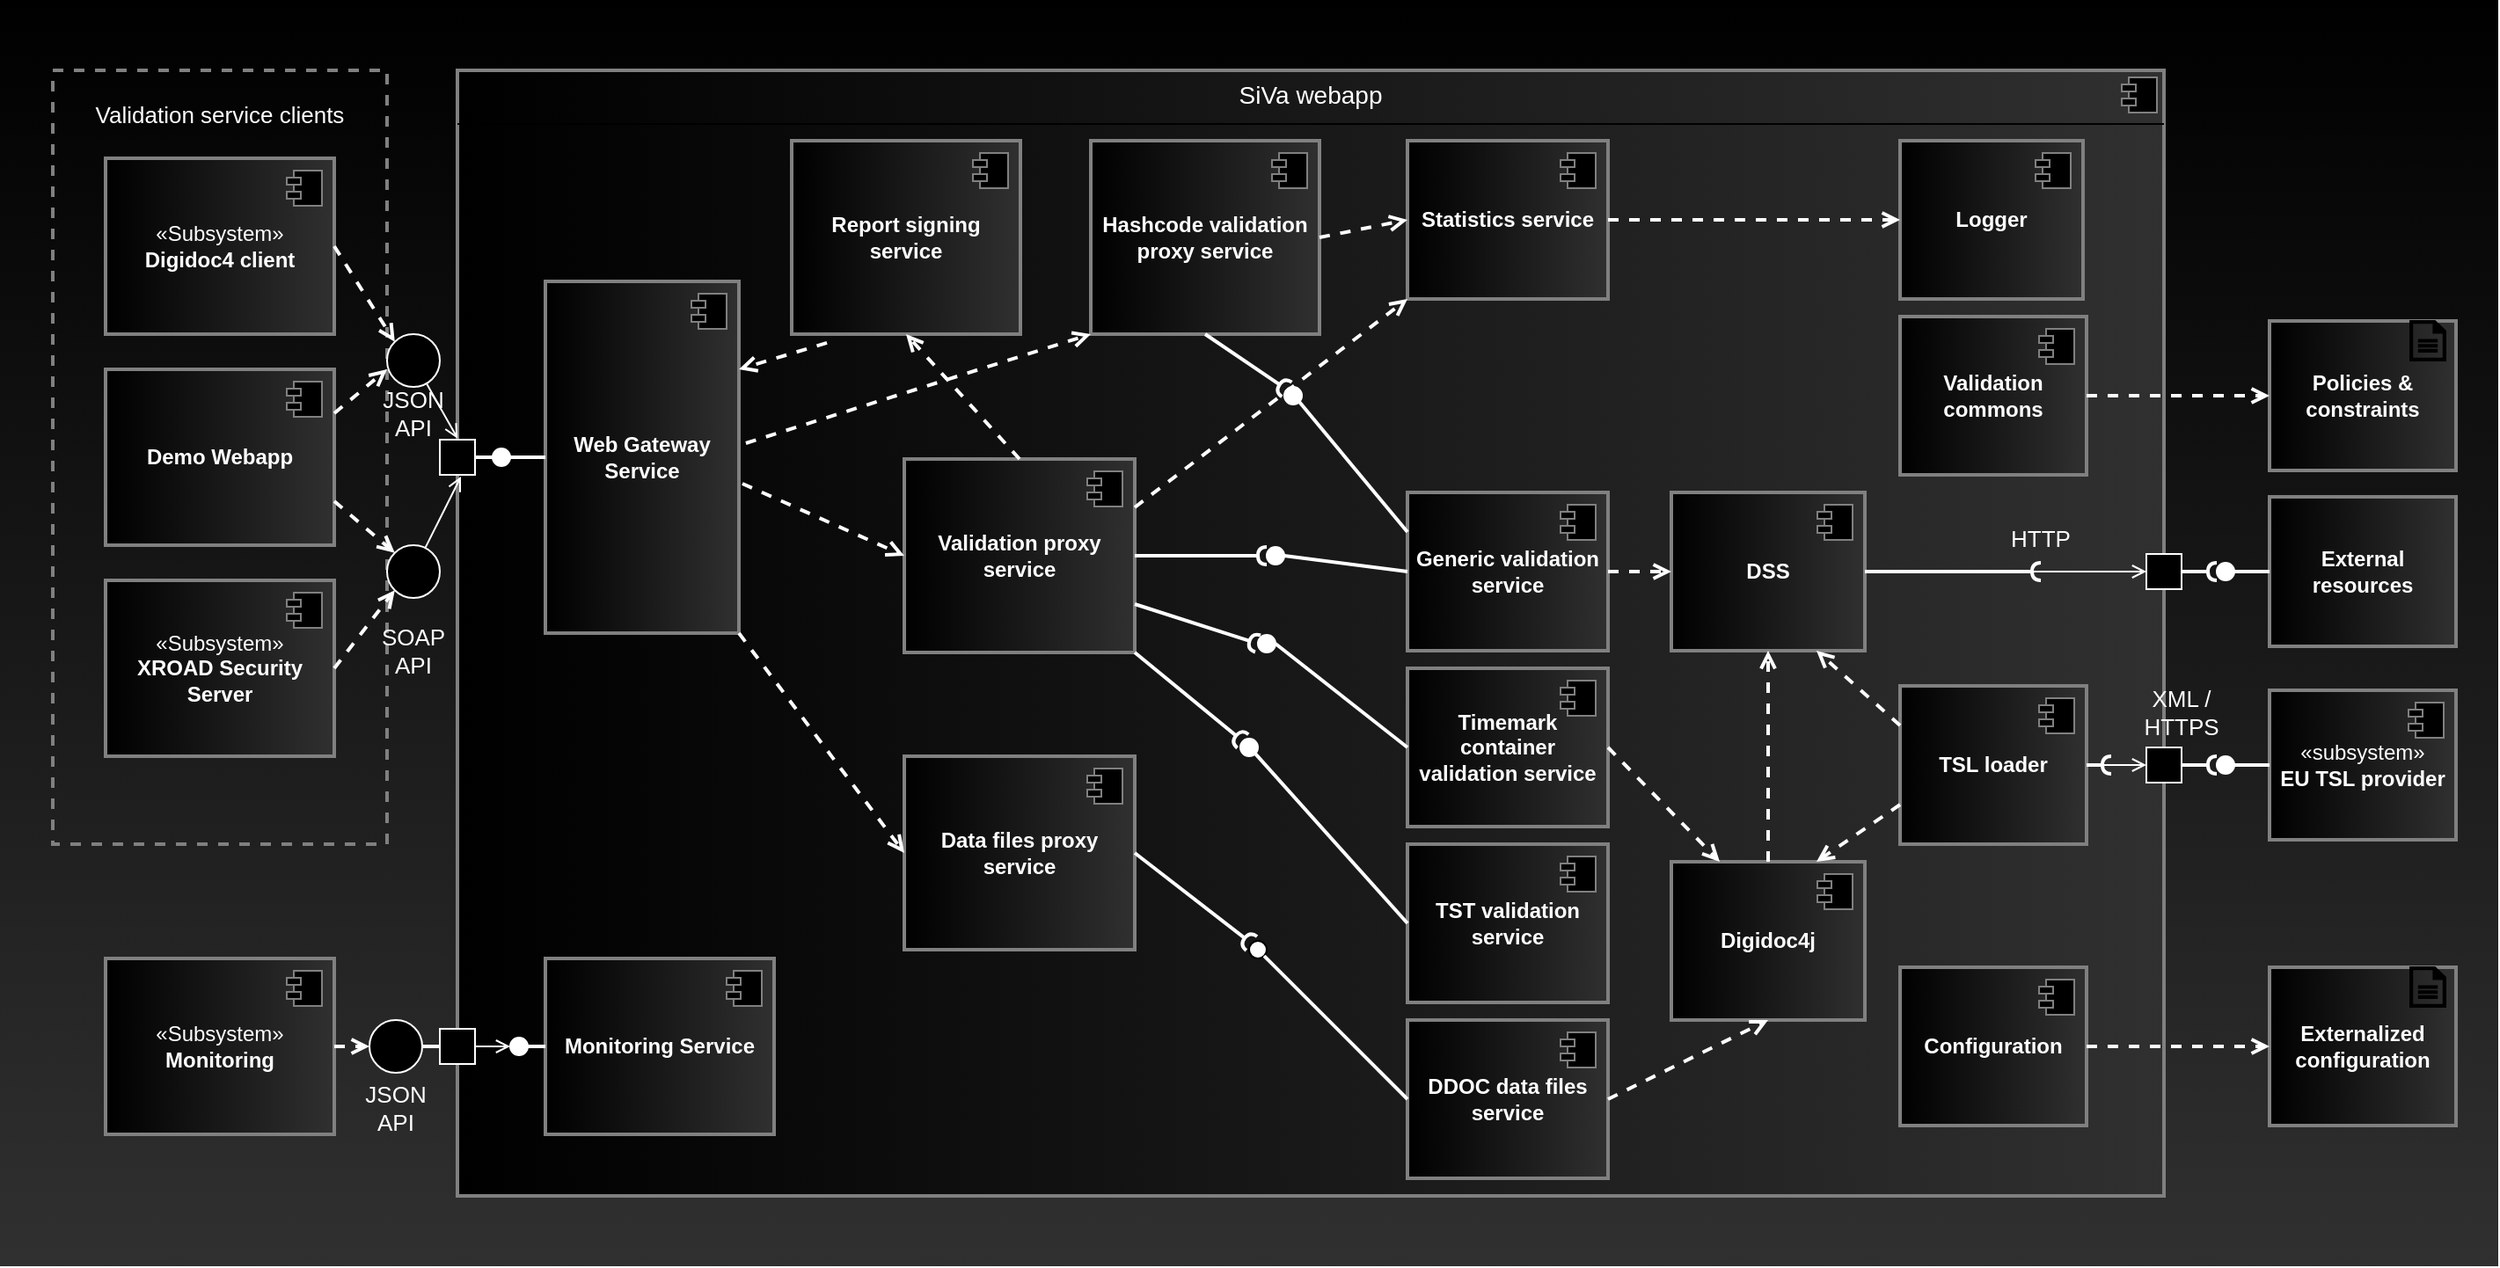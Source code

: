 <mxfile version="24.4.0" type="device">
  <diagram name="Page-0" id="Page-0">
    <mxGraphModel dx="1434" dy="738" grid="1" gridSize="10" guides="1" tooltips="1" connect="1" arrows="1" fold="1" page="1" pageScale="1" pageWidth="1678" pageHeight="762" math="0" shadow="0">
      <root>
        <mxCell id="0" />
        <mxCell id="1" parent="0" />
        <mxCell id="rDg_7_HA4RRwYxQOVPkP-2" value="" style="rounded=0;whiteSpace=wrap;html=1;gradientDirection=north;fillColor=#303030;strokeColor=none;fontColor=#ffffff;gradientColor=#000000;glass=0;shadow=0;" parent="1" vertex="1">
          <mxGeometry x="30" y="10" width="1420" height="720" as="geometry" />
        </mxCell>
        <mxCell id="9hAh17yjtbbLotueZCNC-8" value="&lt;p style=&quot;margin: 6px 0px 0px; text-align: center; font-size: 14px;&quot;&gt;&lt;font color=&quot;#ffffff&quot; style=&quot;font-size: 14px;&quot;&gt;SiVa webapp&lt;/font&gt;&lt;/p&gt;&lt;hr style=&quot;border-style: solid; font-size: 14px;&quot; size=&quot;1&quot;&gt;&lt;p style=&quot;margin:0px;margin-left:8px;&quot;&gt;+&amp;nbsp;&lt;br&gt;+&amp;nbsp;&lt;/p&gt;" style="align=left;overflow=fill;html=1;dropTarget=0;whiteSpace=wrap;gradientColor=default;fillColor=#303030;gradientDirection=west;strokeColor=#808080;labelBackgroundColor=none;labelBorderColor=none;strokeWidth=2;fontFamily=Helvetica;" parent="1" vertex="1">
          <mxGeometry x="290" y="50" width="970" height="640" as="geometry" />
        </mxCell>
        <mxCell id="9hAh17yjtbbLotueZCNC-9" value="" style="shape=component;jettyWidth=8;jettyHeight=4;fillColor=#000000;strokeColor=#808080;" parent="9hAh17yjtbbLotueZCNC-8" vertex="1">
          <mxGeometry x="1" width="20" height="20" relative="1" as="geometry">
            <mxPoint x="-24" y="4" as="offset" />
          </mxGeometry>
        </mxCell>
        <mxCell id="UFCYyzMz_3A-DWR7f4tb-4" value="" style="rounded=0;whiteSpace=wrap;html=1;dashed=1;fillColor=none;strokeColor=#808080;strokeWidth=2;" parent="1" vertex="1">
          <mxGeometry x="60" y="50" width="190" height="440" as="geometry" />
        </mxCell>
        <mxCell id="9hAh17yjtbbLotueZCNC-16" value="«Subsystem»&lt;div&gt;&lt;b&gt;Digidoc4 client&lt;/b&gt;&lt;/div&gt;" style="html=1;dropTarget=0;whiteSpace=wrap;gradientColor=default;gradientDirection=west;fillColor=#303030;fontColor=#FFFFFF;strokeWidth=2;strokeColor=#808080;" parent="1" vertex="1">
          <mxGeometry x="90" y="100" width="130" height="100" as="geometry" />
        </mxCell>
        <mxCell id="9hAh17yjtbbLotueZCNC-17" value="" style="shape=module;jettyWidth=8;jettyHeight=4;strokeColor=#808080;fillColor=#000000;" parent="9hAh17yjtbbLotueZCNC-16" vertex="1">
          <mxGeometry x="1" width="20" height="20" relative="1" as="geometry">
            <mxPoint x="-27" y="7" as="offset" />
          </mxGeometry>
        </mxCell>
        <mxCell id="9hAh17yjtbbLotueZCNC-18" value="«Subsystem»&lt;br&gt;&lt;b&gt;XROAD Security Server&lt;/b&gt;" style="html=1;dropTarget=0;whiteSpace=wrap;gradientColor=default;gradientDirection=west;fillColor=#303030;fontColor=#FFFFFF;strokeColor=#808080;strokeWidth=2;" parent="1" vertex="1">
          <mxGeometry x="90" y="340" width="130" height="100" as="geometry" />
        </mxCell>
        <mxCell id="9hAh17yjtbbLotueZCNC-19" value="" style="shape=module;jettyWidth=8;jettyHeight=4;strokeColor=#808080;fillColor=#000000;" parent="9hAh17yjtbbLotueZCNC-18" vertex="1">
          <mxGeometry x="1" width="20" height="20" relative="1" as="geometry">
            <mxPoint x="-27" y="7" as="offset" />
          </mxGeometry>
        </mxCell>
        <mxCell id="9hAh17yjtbbLotueZCNC-20" value="«Subsystem»&lt;br&gt;&lt;b&gt;Monitoring&lt;/b&gt;" style="html=1;dropTarget=0;whiteSpace=wrap;gradientColor=default;gradientDirection=west;fillColor=#303030;fontColor=#FFFFFF;strokeColor=#808080;strokeWidth=2;" parent="1" vertex="1">
          <mxGeometry x="90" y="555" width="130" height="100" as="geometry" />
        </mxCell>
        <mxCell id="9hAh17yjtbbLotueZCNC-21" value="" style="shape=module;jettyWidth=8;jettyHeight=4;strokeColor=#808080;fillColor=#000000;" parent="9hAh17yjtbbLotueZCNC-20" vertex="1">
          <mxGeometry x="1" width="20" height="20" relative="1" as="geometry">
            <mxPoint x="-27" y="7" as="offset" />
          </mxGeometry>
        </mxCell>
        <mxCell id="9hAh17yjtbbLotueZCNC-22" value="Demo Webapp" style="html=1;dropTarget=0;whiteSpace=wrap;fontStyle=1;gradientColor=default;gradientDirection=west;fillColor=#303030;fontColor=#FFFFFF;strokeColor=#808080;strokeWidth=2;" parent="1" vertex="1">
          <mxGeometry x="90" y="220" width="130" height="100" as="geometry" />
        </mxCell>
        <mxCell id="9hAh17yjtbbLotueZCNC-23" value="" style="shape=module;jettyWidth=8;jettyHeight=4;strokeColor=#808080;fillColor=#000000;" parent="9hAh17yjtbbLotueZCNC-22" vertex="1">
          <mxGeometry x="1" width="20" height="20" relative="1" as="geometry">
            <mxPoint x="-27" y="7" as="offset" />
          </mxGeometry>
        </mxCell>
        <mxCell id="9hAh17yjtbbLotueZCNC-24" value="Web Gateway Service" style="html=1;dropTarget=0;whiteSpace=wrap;fontStyle=1;gradientColor=default;gradientDirection=west;fillColor=#303030;fontColor=#FFFFFF;strokeColor=#808080;strokeWidth=2;" parent="1" vertex="1">
          <mxGeometry x="340" y="170" width="110" height="200" as="geometry" />
        </mxCell>
        <mxCell id="9hAh17yjtbbLotueZCNC-25" value="" style="shape=module;jettyWidth=8;jettyHeight=4;fillColor=#000000;strokeColor=#808080;" parent="9hAh17yjtbbLotueZCNC-24" vertex="1">
          <mxGeometry x="1" width="20" height="20" relative="1" as="geometry">
            <mxPoint x="-27" y="7" as="offset" />
          </mxGeometry>
        </mxCell>
        <mxCell id="UFCYyzMz_3A-DWR7f4tb-70" value="" style="edgeStyle=orthogonalEdgeStyle;rounded=0;orthogonalLoop=1;jettySize=auto;html=1;" parent="1" source="UFCYyzMz_3A-DWR7f4tb-77" target="UFCYyzMz_3A-DWR7f4tb-58" edge="1">
          <mxGeometry relative="1" as="geometry" />
        </mxCell>
        <mxCell id="9hAh17yjtbbLotueZCNC-26" value="Monitoring Service" style="html=1;dropTarget=0;whiteSpace=wrap;fontStyle=1;gradientColor=default;gradientDirection=west;fillColor=#303030;fontColor=#FFFFFF;strokeColor=#808080;strokeWidth=2;" parent="1" vertex="1">
          <mxGeometry x="340" y="555" width="130" height="100" as="geometry" />
        </mxCell>
        <mxCell id="9hAh17yjtbbLotueZCNC-27" value="" style="shape=module;jettyWidth=8;jettyHeight=4;strokeColor=#808080;fillColor=#000000;" parent="9hAh17yjtbbLotueZCNC-26" vertex="1">
          <mxGeometry x="1" width="20" height="20" relative="1" as="geometry">
            <mxPoint x="-27" y="7" as="offset" />
          </mxGeometry>
        </mxCell>
        <mxCell id="9hAh17yjtbbLotueZCNC-28" value="Report signing service" style="html=1;dropTarget=0;whiteSpace=wrap;fontStyle=1;gradientColor=default;gradientDirection=west;fillColor=#303030;fontColor=#FFFFFF;strokeColor=#808080;strokeWidth=2;" parent="1" vertex="1">
          <mxGeometry x="480" y="90" width="130" height="110" as="geometry" />
        </mxCell>
        <mxCell id="9hAh17yjtbbLotueZCNC-29" value="" style="shape=module;jettyWidth=8;jettyHeight=4;strokeColor=#808080;fillColor=#000000;" parent="9hAh17yjtbbLotueZCNC-28" vertex="1">
          <mxGeometry x="1" width="20" height="20" relative="1" as="geometry">
            <mxPoint x="-27" y="7" as="offset" />
          </mxGeometry>
        </mxCell>
        <mxCell id="9hAh17yjtbbLotueZCNC-30" value="Hashcode validation proxy service" style="html=1;dropTarget=0;whiteSpace=wrap;fontStyle=1;gradientColor=default;gradientDirection=west;fillColor=#303030;fontColor=#FFFFFF;strokeColor=#808080;strokeWidth=2;" parent="1" vertex="1">
          <mxGeometry x="650" y="90" width="130" height="110" as="geometry" />
        </mxCell>
        <mxCell id="9hAh17yjtbbLotueZCNC-31" value="" style="shape=module;jettyWidth=8;jettyHeight=4;strokeColor=#808080;fillColor=#000000;" parent="9hAh17yjtbbLotueZCNC-30" vertex="1">
          <mxGeometry x="1" width="20" height="20" relative="1" as="geometry">
            <mxPoint x="-27" y="7" as="offset" />
          </mxGeometry>
        </mxCell>
        <mxCell id="9hAh17yjtbbLotueZCNC-32" value="Validation proxy service" style="dropTarget=0;whiteSpace=wrap;html=1;fontStyle=1;gradientColor=default;gradientDirection=west;fillColor=#303030;fontColor=#FFFFFF;strokeColor=#808080;strokeWidth=2;" parent="1" vertex="1">
          <mxGeometry x="544" y="271" width="131" height="110" as="geometry" />
        </mxCell>
        <mxCell id="9hAh17yjtbbLotueZCNC-33" value="" style="shape=module;jettyWidth=8;jettyHeight=4;strokeColor=#808080;fillColor=#000000;" parent="9hAh17yjtbbLotueZCNC-32" vertex="1">
          <mxGeometry x="1" width="20" height="20" relative="1" as="geometry">
            <mxPoint x="-27" y="7" as="offset" />
          </mxGeometry>
        </mxCell>
        <mxCell id="9hAh17yjtbbLotueZCNC-34" value="Data files proxy service" style="html=1;dropTarget=0;whiteSpace=wrap;fontStyle=1;gradientColor=default;gradientDirection=west;fillColor=#303030;fontColor=#FFFFFF;strokeColor=#808080;strokeWidth=2;" parent="1" vertex="1">
          <mxGeometry x="544" y="440" width="131" height="110" as="geometry" />
        </mxCell>
        <mxCell id="9hAh17yjtbbLotueZCNC-35" value="" style="shape=module;jettyWidth=8;jettyHeight=4;strokeColor=#808080;fillColor=#000000;" parent="9hAh17yjtbbLotueZCNC-34" vertex="1">
          <mxGeometry x="1" width="20" height="20" relative="1" as="geometry">
            <mxPoint x="-27" y="7" as="offset" />
          </mxGeometry>
        </mxCell>
        <mxCell id="9hAh17yjtbbLotueZCNC-36" value="Statistics service" style="html=1;dropTarget=0;whiteSpace=wrap;fontStyle=1;gradientColor=default;gradientDirection=west;fillColor=#303030;fontColor=#FFFFFF;strokeColor=#808080;strokeWidth=2;" parent="1" vertex="1">
          <mxGeometry x="830" y="90" width="114" height="90" as="geometry" />
        </mxCell>
        <mxCell id="9hAh17yjtbbLotueZCNC-37" value="" style="shape=module;jettyWidth=8;jettyHeight=4;strokeColor=#808080;fillColor=#000000;" parent="9hAh17yjtbbLotueZCNC-36" vertex="1">
          <mxGeometry x="1" width="20" height="20" relative="1" as="geometry">
            <mxPoint x="-27" y="7" as="offset" />
          </mxGeometry>
        </mxCell>
        <mxCell id="9hAh17yjtbbLotueZCNC-38" value="Generic validation service" style="html=1;dropTarget=0;whiteSpace=wrap;fontStyle=1;gradientColor=default;gradientDirection=west;fillColor=#303030;fontColor=#FFFFFF;strokeColor=#808080;strokeWidth=2;" parent="1" vertex="1">
          <mxGeometry x="830" y="290" width="114" height="90" as="geometry" />
        </mxCell>
        <mxCell id="9hAh17yjtbbLotueZCNC-39" value="" style="shape=module;jettyWidth=8;jettyHeight=4;strokeColor=#808080;fillColor=#000000;" parent="9hAh17yjtbbLotueZCNC-38" vertex="1">
          <mxGeometry x="1" width="20" height="20" relative="1" as="geometry">
            <mxPoint x="-27" y="7" as="offset" />
          </mxGeometry>
        </mxCell>
        <mxCell id="9hAh17yjtbbLotueZCNC-40" value="Timemark container validation service" style="html=1;dropTarget=0;whiteSpace=wrap;fontStyle=1;gradientColor=default;gradientDirection=west;fillColor=#303030;fontColor=#FFFFFF;strokeColor=#808080;strokeWidth=2;" parent="1" vertex="1">
          <mxGeometry x="830" y="390" width="114" height="90" as="geometry" />
        </mxCell>
        <mxCell id="9hAh17yjtbbLotueZCNC-41" value="" style="shape=module;jettyWidth=8;jettyHeight=4;strokeColor=#808080;fillColor=#000000;" parent="9hAh17yjtbbLotueZCNC-40" vertex="1">
          <mxGeometry x="1" width="20" height="20" relative="1" as="geometry">
            <mxPoint x="-27" y="7" as="offset" />
          </mxGeometry>
        </mxCell>
        <mxCell id="9hAh17yjtbbLotueZCNC-42" value="TST validation service" style="html=1;dropTarget=0;whiteSpace=wrap;fontStyle=1;gradientColor=default;gradientDirection=west;fillColor=#303030;fontColor=#FFFFFF;strokeColor=#808080;strokeWidth=2;" parent="1" vertex="1">
          <mxGeometry x="830" y="490" width="114" height="90" as="geometry" />
        </mxCell>
        <mxCell id="9hAh17yjtbbLotueZCNC-43" value="" style="shape=module;jettyWidth=8;jettyHeight=4;strokeColor=#808080;fillColor=#000000;" parent="9hAh17yjtbbLotueZCNC-42" vertex="1">
          <mxGeometry x="1" width="20" height="20" relative="1" as="geometry">
            <mxPoint x="-27" y="7" as="offset" />
          </mxGeometry>
        </mxCell>
        <mxCell id="9hAh17yjtbbLotueZCNC-44" value="DSS" style="html=1;dropTarget=0;whiteSpace=wrap;fontStyle=1;gradientColor=default;gradientDirection=west;fillColor=#303030;fontColor=#FFFFFF;strokeColor=#808080;strokeWidth=2;" parent="1" vertex="1">
          <mxGeometry x="980" y="290" width="110" height="90" as="geometry" />
        </mxCell>
        <mxCell id="9hAh17yjtbbLotueZCNC-45" value="" style="shape=module;jettyWidth=8;jettyHeight=4;strokeColor=#808080;fillColor=#000000;" parent="9hAh17yjtbbLotueZCNC-44" vertex="1">
          <mxGeometry x="1" width="20" height="20" relative="1" as="geometry">
            <mxPoint x="-27" y="7" as="offset" />
          </mxGeometry>
        </mxCell>
        <mxCell id="9hAh17yjtbbLotueZCNC-46" value="Digidoc4j" style="html=1;dropTarget=0;whiteSpace=wrap;fontStyle=1;gradientColor=default;gradientDirection=west;fillColor=#303030;fontColor=#FFFFFF;strokeColor=#808080;strokeWidth=2;" parent="1" vertex="1">
          <mxGeometry x="980" y="500" width="110" height="90" as="geometry" />
        </mxCell>
        <mxCell id="9hAh17yjtbbLotueZCNC-47" value="" style="shape=module;jettyWidth=8;jettyHeight=4;strokeColor=#808080;fillColor=#000000;" parent="9hAh17yjtbbLotueZCNC-46" vertex="1">
          <mxGeometry x="1" width="20" height="20" relative="1" as="geometry">
            <mxPoint x="-27" y="7" as="offset" />
          </mxGeometry>
        </mxCell>
        <mxCell id="9hAh17yjtbbLotueZCNC-48" value="Logger" style="html=1;dropTarget=0;whiteSpace=wrap;fontStyle=1;gradientColor=default;gradientDirection=west;fillColor=#303030;fontColor=#FFFFFF;strokeColor=#808080;strokeWidth=2;" parent="1" vertex="1">
          <mxGeometry x="1110" y="90" width="104" height="90" as="geometry" />
        </mxCell>
        <mxCell id="9hAh17yjtbbLotueZCNC-49" value="" style="shape=module;jettyWidth=8;jettyHeight=4;strokeColor=#808080;fillColor=#000000;" parent="9hAh17yjtbbLotueZCNC-48" vertex="1">
          <mxGeometry x="1" width="20" height="20" relative="1" as="geometry">
            <mxPoint x="-27" y="7" as="offset" />
          </mxGeometry>
        </mxCell>
        <mxCell id="9hAh17yjtbbLotueZCNC-50" value="TSL loader" style="html=1;dropTarget=0;whiteSpace=wrap;fontStyle=1;gradientColor=default;gradientDirection=west;fillColor=#303030;fontColor=#FFFFFF;strokeColor=#808080;perimeterSpacing=0;strokeWidth=2;" parent="1" vertex="1">
          <mxGeometry x="1110" y="400" width="106" height="90" as="geometry" />
        </mxCell>
        <mxCell id="9hAh17yjtbbLotueZCNC-51" value="" style="shape=module;jettyWidth=8;jettyHeight=4;strokeColor=#808080;fillColor=#000000;" parent="9hAh17yjtbbLotueZCNC-50" vertex="1">
          <mxGeometry x="1" width="20" height="20" relative="1" as="geometry">
            <mxPoint x="-27" y="7" as="offset" />
          </mxGeometry>
        </mxCell>
        <mxCell id="9hAh17yjtbbLotueZCNC-52" value="Validation commons" style="html=1;dropTarget=0;whiteSpace=wrap;fontStyle=1;gradientColor=default;gradientDirection=west;fillColor=#303030;fontColor=#FFFFFF;strokeColor=#808080;strokeWidth=2;" parent="1" vertex="1">
          <mxGeometry x="1110" y="190" width="106" height="90" as="geometry" />
        </mxCell>
        <mxCell id="9hAh17yjtbbLotueZCNC-53" value="" style="shape=module;jettyWidth=8;jettyHeight=4;strokeColor=#808080;fillColor=#000000;" parent="9hAh17yjtbbLotueZCNC-52" vertex="1">
          <mxGeometry x="1" width="20" height="20" relative="1" as="geometry">
            <mxPoint x="-27" y="7" as="offset" />
          </mxGeometry>
        </mxCell>
        <mxCell id="9hAh17yjtbbLotueZCNC-54" value="Configuration" style="html=1;dropTarget=0;whiteSpace=wrap;fontStyle=1;gradientColor=default;gradientDirection=west;fillColor=#303030;fontColor=#FFFFFF;strokeColor=#808080;strokeWidth=2;" parent="1" vertex="1">
          <mxGeometry x="1110" y="560" width="106" height="90" as="geometry" />
        </mxCell>
        <mxCell id="9hAh17yjtbbLotueZCNC-55" value="" style="shape=module;jettyWidth=8;jettyHeight=4;strokeColor=#808080;fillColor=#000000;" parent="9hAh17yjtbbLotueZCNC-54" vertex="1">
          <mxGeometry x="1" width="20" height="20" relative="1" as="geometry">
            <mxPoint x="-27" y="7" as="offset" />
          </mxGeometry>
        </mxCell>
        <mxCell id="9hAh17yjtbbLotueZCNC-56" value="Externalized configuration" style="html=1;dropTarget=0;whiteSpace=wrap;fontStyle=1;gradientColor=default;gradientDirection=west;fillColor=#303030;fontColor=#FFFFFF;strokeColor=#808080;strokeWidth=2;" parent="1" vertex="1">
          <mxGeometry x="1320" y="560" width="106" height="90" as="geometry" />
        </mxCell>
        <mxCell id="9hAh17yjtbbLotueZCNC-58" value="Policies &amp;amp; constraints" style="html=1;dropTarget=0;whiteSpace=wrap;fontStyle=1;gradientColor=default;gradientDirection=west;fillColor=#303030;fontColor=#FFFFFF;strokeColor=#808080;strokeWidth=2;" parent="1" vertex="1">
          <mxGeometry x="1320" y="192.5" width="106" height="85" as="geometry" />
        </mxCell>
        <mxCell id="9hAh17yjtbbLotueZCNC-60" value="«subsystem»&lt;br&gt;&lt;b&gt;EU TSL provider&lt;/b&gt;" style="html=1;dropTarget=0;whiteSpace=wrap;gradientColor=default;gradientDirection=west;fillColor=#303030;fontColor=#FFFFFF;strokeColor=#808080;strokeWidth=2;" parent="1" vertex="1">
          <mxGeometry x="1320" y="402.5" width="106" height="85" as="geometry" />
        </mxCell>
        <mxCell id="9hAh17yjtbbLotueZCNC-61" value="" style="shape=module;jettyWidth=8;jettyHeight=4;strokeColor=#808080;fillColor=#000000;" parent="9hAh17yjtbbLotueZCNC-60" vertex="1">
          <mxGeometry x="1" width="20" height="20" relative="1" as="geometry">
            <mxPoint x="-27" y="7" as="offset" />
          </mxGeometry>
        </mxCell>
        <mxCell id="9hAh17yjtbbLotueZCNC-64" value="DDOC data files service" style="html=1;dropTarget=0;whiteSpace=wrap;fontStyle=1;gradientColor=default;gradientDirection=west;fillColor=#303030;fontColor=#FFFFFF;strokeColor=#808080;strokeWidth=2;" parent="1" vertex="1">
          <mxGeometry x="830" y="590" width="114" height="90" as="geometry" />
        </mxCell>
        <mxCell id="9hAh17yjtbbLotueZCNC-65" value="" style="shape=module;jettyWidth=8;jettyHeight=4;strokeColor=#808080;fillColor=#000000;" parent="9hAh17yjtbbLotueZCNC-64" vertex="1">
          <mxGeometry x="1" width="20" height="20" relative="1" as="geometry">
            <mxPoint x="-27" y="7" as="offset" />
          </mxGeometry>
        </mxCell>
        <mxCell id="UFCYyzMz_3A-DWR7f4tb-5" value="&lt;font color=&quot;#ffffff&quot; style=&quot;font-size: 13px;&quot;&gt;Validation service clients&lt;/font&gt;" style="text;html=1;align=center;verticalAlign=middle;whiteSpace=wrap;rounded=0;fontSize=13;" parent="1" vertex="1">
          <mxGeometry x="80" y="60" width="150" height="30" as="geometry" />
        </mxCell>
        <mxCell id="UFCYyzMz_3A-DWR7f4tb-10" value="" style="sketch=0;pointerEvents=1;shadow=0;dashed=0;html=1;labelPosition=center;verticalLabelPosition=bottom;verticalAlign=top;outlineConnect=0;align=center;shape=mxgraph.office.concepts.document;fillColor=#000000;strokeColor=#000000;" parent="1" vertex="1">
          <mxGeometry x="1400" y="560" width="20" height="22.5" as="geometry" />
        </mxCell>
        <mxCell id="UFCYyzMz_3A-DWR7f4tb-14" value="" style="html=1;verticalAlign=bottom;labelBackgroundColor=none;endArrow=open;endFill=0;dashed=1;rounded=0;strokeColor=#FFFFFF;exitX=0.154;exitY=1.045;exitDx=0;exitDy=0;exitPerimeter=0;entryX=1;entryY=0.25;entryDx=0;entryDy=0;strokeWidth=2;" parent="1" source="9hAh17yjtbbLotueZCNC-28" target="9hAh17yjtbbLotueZCNC-24" edge="1">
          <mxGeometry width="160" relative="1" as="geometry">
            <mxPoint x="650" y="380" as="sourcePoint" />
            <mxPoint x="810" y="380" as="targetPoint" />
          </mxGeometry>
        </mxCell>
        <mxCell id="UFCYyzMz_3A-DWR7f4tb-15" value="" style="html=1;verticalAlign=bottom;labelBackgroundColor=none;endArrow=open;endFill=0;dashed=1;rounded=0;strokeColor=#FFFFFF;exitX=0.5;exitY=0;exitDx=0;exitDy=0;entryX=0.5;entryY=1;entryDx=0;entryDy=0;strokeWidth=2;" parent="1" source="9hAh17yjtbbLotueZCNC-32" target="9hAh17yjtbbLotueZCNC-28" edge="1">
          <mxGeometry width="160" relative="1" as="geometry">
            <mxPoint x="510" y="215" as="sourcePoint" />
            <mxPoint x="460" y="230" as="targetPoint" />
          </mxGeometry>
        </mxCell>
        <mxCell id="UFCYyzMz_3A-DWR7f4tb-16" value="" style="html=1;verticalAlign=bottom;labelBackgroundColor=none;endArrow=open;endFill=0;dashed=1;rounded=0;strokeColor=#FFFFFF;exitX=1.036;exitY=0.46;exitDx=0;exitDy=0;exitPerimeter=0;entryX=0;entryY=1;entryDx=0;entryDy=0;strokeWidth=2;" parent="1" source="9hAh17yjtbbLotueZCNC-24" target="9hAh17yjtbbLotueZCNC-30" edge="1">
          <mxGeometry width="160" relative="1" as="geometry">
            <mxPoint x="520" y="225" as="sourcePoint" />
            <mxPoint x="470" y="240" as="targetPoint" />
          </mxGeometry>
        </mxCell>
        <mxCell id="UFCYyzMz_3A-DWR7f4tb-17" value="" style="html=1;verticalAlign=bottom;labelBackgroundColor=none;endArrow=open;endFill=0;dashed=1;rounded=0;strokeColor=#FFFFFF;exitX=1.018;exitY=0.575;exitDx=0;exitDy=0;exitPerimeter=0;entryX=0;entryY=0.5;entryDx=0;entryDy=0;strokeWidth=2;" parent="1" source="9hAh17yjtbbLotueZCNC-24" target="9hAh17yjtbbLotueZCNC-32" edge="1">
          <mxGeometry width="160" relative="1" as="geometry">
            <mxPoint x="530" y="235" as="sourcePoint" />
            <mxPoint x="480" y="250" as="targetPoint" />
          </mxGeometry>
        </mxCell>
        <mxCell id="UFCYyzMz_3A-DWR7f4tb-18" value="" style="html=1;verticalAlign=bottom;labelBackgroundColor=none;endArrow=open;endFill=0;dashed=1;rounded=0;strokeColor=#FFFFFF;exitX=1;exitY=1;exitDx=0;exitDy=0;entryX=0;entryY=0.5;entryDx=0;entryDy=0;strokeWidth=2;" parent="1" source="9hAh17yjtbbLotueZCNC-24" target="9hAh17yjtbbLotueZCNC-34" edge="1">
          <mxGeometry width="160" relative="1" as="geometry">
            <mxPoint x="540" y="245" as="sourcePoint" />
            <mxPoint x="490" y="260" as="targetPoint" />
          </mxGeometry>
        </mxCell>
        <mxCell id="UFCYyzMz_3A-DWR7f4tb-19" value="" style="html=1;verticalAlign=bottom;labelBackgroundColor=none;endArrow=open;endFill=0;dashed=1;rounded=0;strokeColor=#FFFFFF;exitX=1;exitY=0.5;exitDx=0;exitDy=0;entryX=0;entryY=0.5;entryDx=0;entryDy=0;strokeWidth=2;" parent="1" source="9hAh17yjtbbLotueZCNC-30" target="9hAh17yjtbbLotueZCNC-36" edge="1">
          <mxGeometry width="160" relative="1" as="geometry">
            <mxPoint x="464" y="272" as="sourcePoint" />
            <mxPoint x="660" y="210" as="targetPoint" />
          </mxGeometry>
        </mxCell>
        <mxCell id="UFCYyzMz_3A-DWR7f4tb-20" value="" style="html=1;verticalAlign=bottom;labelBackgroundColor=none;endArrow=open;endFill=0;dashed=1;rounded=0;strokeColor=#FFFFFF;exitX=1;exitY=0.25;exitDx=0;exitDy=0;entryX=0;entryY=1;entryDx=0;entryDy=0;strokeWidth=2;" parent="1" source="9hAh17yjtbbLotueZCNC-32" target="9hAh17yjtbbLotueZCNC-36" edge="1">
          <mxGeometry width="160" relative="1" as="geometry">
            <mxPoint x="474" y="282" as="sourcePoint" />
            <mxPoint x="670" y="220" as="targetPoint" />
          </mxGeometry>
        </mxCell>
        <mxCell id="UFCYyzMz_3A-DWR7f4tb-23" value="" style="html=1;verticalAlign=bottom;labelBackgroundColor=none;endArrow=open;endFill=0;dashed=1;rounded=0;strokeColor=#FFFFFF;exitX=1;exitY=0.5;exitDx=0;exitDy=0;entryX=0;entryY=0.5;entryDx=0;entryDy=0;strokeWidth=2;" parent="1" source="9hAh17yjtbbLotueZCNC-38" target="9hAh17yjtbbLotueZCNC-44" edge="1">
          <mxGeometry width="160" relative="1" as="geometry">
            <mxPoint x="464" y="272" as="sourcePoint" />
            <mxPoint x="660" y="210" as="targetPoint" />
          </mxGeometry>
        </mxCell>
        <mxCell id="UFCYyzMz_3A-DWR7f4tb-24" value="" style="html=1;verticalAlign=bottom;labelBackgroundColor=none;endArrow=open;endFill=0;dashed=1;rounded=0;strokeColor=#FFFFFF;exitX=1;exitY=0.5;exitDx=0;exitDy=0;entryX=0.25;entryY=0;entryDx=0;entryDy=0;strokeWidth=2;" parent="1" source="9hAh17yjtbbLotueZCNC-40" target="9hAh17yjtbbLotueZCNC-46" edge="1">
          <mxGeometry width="160" relative="1" as="geometry">
            <mxPoint x="954" y="295" as="sourcePoint" />
            <mxPoint x="990" y="295" as="targetPoint" />
          </mxGeometry>
        </mxCell>
        <mxCell id="UFCYyzMz_3A-DWR7f4tb-25" value="" style="html=1;verticalAlign=bottom;labelBackgroundColor=none;endArrow=open;endFill=0;dashed=1;rounded=0;strokeColor=#FFFFFF;exitX=1;exitY=0.5;exitDx=0;exitDy=0;entryX=0.5;entryY=1;entryDx=0;entryDy=0;strokeWidth=2;" parent="1" source="9hAh17yjtbbLotueZCNC-64" target="9hAh17yjtbbLotueZCNC-46" edge="1">
          <mxGeometry width="160" relative="1" as="geometry">
            <mxPoint x="964" y="305" as="sourcePoint" />
            <mxPoint x="1000" y="305" as="targetPoint" />
          </mxGeometry>
        </mxCell>
        <mxCell id="UFCYyzMz_3A-DWR7f4tb-26" value="" style="html=1;verticalAlign=bottom;labelBackgroundColor=none;endArrow=open;endFill=0;dashed=1;rounded=0;strokeColor=#FFFFFF;exitX=0;exitY=0.25;exitDx=0;exitDy=0;strokeWidth=2;entryX=0.75;entryY=1;entryDx=0;entryDy=0;" parent="1" source="9hAh17yjtbbLotueZCNC-50" target="9hAh17yjtbbLotueZCNC-44" edge="1">
          <mxGeometry width="160" relative="1" as="geometry">
            <mxPoint x="974" y="315" as="sourcePoint" />
            <mxPoint x="1040" y="330" as="targetPoint" />
          </mxGeometry>
        </mxCell>
        <mxCell id="UFCYyzMz_3A-DWR7f4tb-27" value="" style="html=1;verticalAlign=bottom;labelBackgroundColor=none;endArrow=open;endFill=0;dashed=1;rounded=0;strokeColor=#FFFFFF;exitX=0;exitY=0.75;exitDx=0;exitDy=0;entryX=0.75;entryY=0;entryDx=0;entryDy=0;strokeWidth=2;" parent="1" source="9hAh17yjtbbLotueZCNC-50" target="9hAh17yjtbbLotueZCNC-46" edge="1">
          <mxGeometry width="160" relative="1" as="geometry">
            <mxPoint x="984" y="325" as="sourcePoint" />
            <mxPoint x="1020" y="325" as="targetPoint" />
          </mxGeometry>
        </mxCell>
        <mxCell id="UFCYyzMz_3A-DWR7f4tb-28" value="" style="html=1;verticalAlign=bottom;labelBackgroundColor=none;endArrow=open;endFill=0;dashed=1;rounded=0;strokeColor=#FFFFFF;exitX=1;exitY=0.5;exitDx=0;exitDy=0;entryX=0;entryY=0.5;entryDx=0;entryDy=0;strokeWidth=2;" parent="1" source="9hAh17yjtbbLotueZCNC-52" target="9hAh17yjtbbLotueZCNC-58" edge="1">
          <mxGeometry width="160" relative="1" as="geometry">
            <mxPoint x="994" y="335" as="sourcePoint" />
            <mxPoint x="1030" y="335" as="targetPoint" />
          </mxGeometry>
        </mxCell>
        <mxCell id="UFCYyzMz_3A-DWR7f4tb-29" value="" style="html=1;verticalAlign=bottom;labelBackgroundColor=none;endArrow=open;endFill=0;dashed=1;rounded=0;strokeColor=#FFFFFF;exitX=1;exitY=0.5;exitDx=0;exitDy=0;entryX=0;entryY=0.5;entryDx=0;entryDy=0;strokeWidth=2;" parent="1" source="9hAh17yjtbbLotueZCNC-54" target="9hAh17yjtbbLotueZCNC-56" edge="1">
          <mxGeometry width="160" relative="1" as="geometry">
            <mxPoint x="1004" y="345" as="sourcePoint" />
            <mxPoint x="1040" y="345" as="targetPoint" />
          </mxGeometry>
        </mxCell>
        <mxCell id="UFCYyzMz_3A-DWR7f4tb-30" value="" style="html=1;verticalAlign=bottom;labelBackgroundColor=none;endArrow=open;endFill=0;dashed=1;rounded=0;strokeColor=#FFFFFF;exitX=0.5;exitY=0;exitDx=0;exitDy=0;strokeWidth=2;entryX=0.5;entryY=1;entryDx=0;entryDy=0;" parent="1" source="9hAh17yjtbbLotueZCNC-46" target="9hAh17yjtbbLotueZCNC-44" edge="1">
          <mxGeometry width="160" relative="1" as="geometry">
            <mxPoint x="1014" y="355" as="sourcePoint" />
            <mxPoint x="1050" y="350" as="targetPoint" />
          </mxGeometry>
        </mxCell>
        <mxCell id="UFCYyzMz_3A-DWR7f4tb-31" value="" style="html=1;verticalAlign=bottom;labelBackgroundColor=none;startArrow=halfCircle;startFill=0;startSize=2;endArrow=none;rounded=0;strokeColor=#FFFFFF;entryX=1;entryY=0.5;entryDx=0;entryDy=0;strokeWidth=2;exitX=0;exitY=0.5;exitDx=0;exitDy=0;" parent="1" source="UFCYyzMz_3A-DWR7f4tb-49" target="9hAh17yjtbbLotueZCNC-32" edge="1">
          <mxGeometry x="-1" y="3" relative="1" as="geometry">
            <mxPoint x="750" y="310" as="sourcePoint" />
            <mxPoint x="810" y="380" as="targetPoint" />
          </mxGeometry>
        </mxCell>
        <mxCell id="UFCYyzMz_3A-DWR7f4tb-32" value="" style="html=1;verticalAlign=bottom;labelBackgroundColor=none;startArrow=halfCircle;startFill=0;startSize=2;endArrow=none;rounded=0;strokeColor=#FFFFFF;entryX=1;entryY=0.75;entryDx=0;entryDy=0;strokeWidth=2;exitX=0;exitY=0.5;exitDx=0;exitDy=0;" parent="1" source="UFCYyzMz_3A-DWR7f4tb-46" target="9hAh17yjtbbLotueZCNC-32" edge="1">
          <mxGeometry x="-1" y="3" relative="1" as="geometry">
            <mxPoint x="771.096" y="385.938" as="sourcePoint" />
            <mxPoint x="685" y="336" as="targetPoint" />
          </mxGeometry>
        </mxCell>
        <mxCell id="UFCYyzMz_3A-DWR7f4tb-33" value="" style="html=1;verticalAlign=bottom;labelBackgroundColor=none;startArrow=halfCircle;startFill=0;startSize=2;endArrow=none;rounded=0;strokeColor=#FFFFFF;entryX=1;entryY=1;entryDx=0;entryDy=0;strokeWidth=2;exitX=0;exitY=0;exitDx=0;exitDy=0;" parent="1" source="UFCYyzMz_3A-DWR7f4tb-41" target="9hAh17yjtbbLotueZCNC-32" edge="1">
          <mxGeometry x="-1" y="3" relative="1" as="geometry">
            <mxPoint x="770" y="330" as="sourcePoint" />
            <mxPoint x="695" y="346" as="targetPoint" />
          </mxGeometry>
        </mxCell>
        <mxCell id="UFCYyzMz_3A-DWR7f4tb-34" value="" style="html=1;verticalAlign=bottom;labelBackgroundColor=none;startArrow=halfCircle;startFill=0;startSize=2;endArrow=none;rounded=0;strokeColor=#FFFFFF;entryX=1;entryY=0.5;entryDx=0;entryDy=0;exitX=0;exitY=0;exitDx=0;exitDy=0;strokeWidth=2;" parent="1" source="UFCYyzMz_3A-DWR7f4tb-38" target="9hAh17yjtbbLotueZCNC-34" edge="1">
          <mxGeometry x="-1" y="3" relative="1" as="geometry">
            <mxPoint x="780" y="340" as="sourcePoint" />
            <mxPoint x="705" y="356" as="targetPoint" />
          </mxGeometry>
        </mxCell>
        <mxCell id="UFCYyzMz_3A-DWR7f4tb-35" value="" style="html=1;verticalAlign=bottom;labelBackgroundColor=none;startArrow=halfCircle;startFill=0;startSize=2;endArrow=none;rounded=0;strokeColor=#FFFFFF;entryX=0.5;entryY=1;entryDx=0;entryDy=0;strokeWidth=2;exitX=0;exitY=0;exitDx=0;exitDy=0;" parent="1" source="UFCYyzMz_3A-DWR7f4tb-50" target="9hAh17yjtbbLotueZCNC-30" edge="1">
          <mxGeometry x="-1" y="3" relative="1" as="geometry">
            <mxPoint x="790" y="350" as="sourcePoint" />
            <mxPoint x="715" y="366" as="targetPoint" />
          </mxGeometry>
        </mxCell>
        <mxCell id="UFCYyzMz_3A-DWR7f4tb-38" value="" style="ellipse;html=1;" parent="1" vertex="1">
          <mxGeometry x="740" y="545" width="10" height="10" as="geometry" />
        </mxCell>
        <mxCell id="UFCYyzMz_3A-DWR7f4tb-40" value="" style="endArrow=none;startArrow=none;endFill=0;startFill=0;endSize=8;html=1;verticalAlign=bottom;labelBackgroundColor=none;strokeWidth=2;rounded=0;strokeColor=#FFFFFF;entryX=0;entryY=0.5;entryDx=0;entryDy=0;exitX=1;exitY=1;exitDx=0;exitDy=0;" parent="1" source="UFCYyzMz_3A-DWR7f4tb-38" target="9hAh17yjtbbLotueZCNC-64" edge="1">
          <mxGeometry width="160" relative="1" as="geometry">
            <mxPoint x="650" y="380" as="sourcePoint" />
            <mxPoint x="810" y="380" as="targetPoint" />
          </mxGeometry>
        </mxCell>
        <mxCell id="UFCYyzMz_3A-DWR7f4tb-42" value="" style="endArrow=none;startArrow=none;endFill=0;startFill=0;endSize=8;html=1;verticalAlign=bottom;labelBackgroundColor=none;strokeWidth=2;rounded=0;strokeColor=#FFFFFF;entryX=0;entryY=0.5;entryDx=0;entryDy=0;exitX=1;exitY=1;exitDx=0;exitDy=0;" parent="1" source="UFCYyzMz_3A-DWR7f4tb-41" target="9hAh17yjtbbLotueZCNC-42" edge="1">
          <mxGeometry width="160" relative="1" as="geometry">
            <mxPoint x="765" y="445" as="sourcePoint" />
            <mxPoint x="810" y="530" as="targetPoint" />
          </mxGeometry>
        </mxCell>
        <mxCell id="UFCYyzMz_3A-DWR7f4tb-41" value="" style="ellipse;fillColor=strokeColor;html=1;strokeColor=#FFFFFF;" parent="1" vertex="1">
          <mxGeometry x="735" y="430" width="10" height="10" as="geometry" />
        </mxCell>
        <mxCell id="UFCYyzMz_3A-DWR7f4tb-46" value="" style="ellipse;fillColor=strokeColor;html=1;strokeColor=#FFFFFF;" parent="1" vertex="1">
          <mxGeometry x="745" y="371" width="10" height="10" as="geometry" />
        </mxCell>
        <mxCell id="UFCYyzMz_3A-DWR7f4tb-49" value="" style="ellipse;fillColor=strokeColor;html=1;strokeColor=#FFFFFF;" parent="1" vertex="1">
          <mxGeometry x="750" y="321" width="10" height="10" as="geometry" />
        </mxCell>
        <mxCell id="UFCYyzMz_3A-DWR7f4tb-50" value="" style="ellipse;fillColor=strokeColor;html=1;strokeColor=#FFFFFF;" parent="1" vertex="1">
          <mxGeometry x="760" y="230" width="10" height="10" as="geometry" />
        </mxCell>
        <mxCell id="UFCYyzMz_3A-DWR7f4tb-53" value="" style="endArrow=none;startArrow=none;endFill=0;startFill=0;endSize=8;html=1;verticalAlign=bottom;labelBackgroundColor=none;strokeWidth=2;rounded=0;strokeColor=#FFFFFF;entryX=0;entryY=0.25;entryDx=0;entryDy=0;exitX=1;exitY=1;exitDx=0;exitDy=0;" parent="1" source="UFCYyzMz_3A-DWR7f4tb-50" target="9hAh17yjtbbLotueZCNC-38" edge="1">
          <mxGeometry width="160" relative="1" as="geometry">
            <mxPoint x="754" y="449" as="sourcePoint" />
            <mxPoint x="840" y="515" as="targetPoint" />
          </mxGeometry>
        </mxCell>
        <mxCell id="UFCYyzMz_3A-DWR7f4tb-54" value="" style="endArrow=none;startArrow=none;endFill=0;startFill=0;endSize=8;html=1;verticalAlign=bottom;labelBackgroundColor=none;strokeWidth=2;rounded=0;strokeColor=#FFFFFF;entryX=0;entryY=0.5;entryDx=0;entryDy=0;exitX=1;exitY=0.5;exitDx=0;exitDy=0;" parent="1" source="UFCYyzMz_3A-DWR7f4tb-49" target="9hAh17yjtbbLotueZCNC-38" edge="1">
          <mxGeometry width="160" relative="1" as="geometry">
            <mxPoint x="760" y="310" as="sourcePoint" />
            <mxPoint x="840" y="273" as="targetPoint" />
          </mxGeometry>
        </mxCell>
        <mxCell id="UFCYyzMz_3A-DWR7f4tb-55" value="" style="endArrow=none;startArrow=none;endFill=0;startFill=0;endSize=8;html=1;verticalAlign=bottom;labelBackgroundColor=none;strokeWidth=2;rounded=0;strokeColor=#FFFFFF;entryX=0;entryY=0.5;entryDx=0;entryDy=0;exitX=1;exitY=0.5;exitDx=0;exitDy=0;" parent="1" source="UFCYyzMz_3A-DWR7f4tb-46" target="9hAh17yjtbbLotueZCNC-40" edge="1">
          <mxGeometry width="160" relative="1" as="geometry">
            <mxPoint x="789" y="259" as="sourcePoint" />
            <mxPoint x="850" y="283" as="targetPoint" />
          </mxGeometry>
        </mxCell>
        <mxCell id="UFCYyzMz_3A-DWR7f4tb-56" value="" style="fontStyle=0;labelPosition=right;verticalLabelPosition=middle;align=left;verticalAlign=middle;spacingLeft=2;html=1;points=[[0,0.5],[1,0.5]];fillColor=#000000;strokeColor=#FFFFFF;" parent="1" vertex="1">
          <mxGeometry x="1250" y="435" width="20" height="20" as="geometry" />
        </mxCell>
        <mxCell id="UFCYyzMz_3A-DWR7f4tb-57" value="" style="fontStyle=0;labelPosition=right;verticalLabelPosition=middle;align=left;verticalAlign=middle;spacingLeft=2;html=1;points=[[0,0.5],[1,0.5]];strokeColor=#FFFFFF;fillColor=#000000;" parent="1" vertex="1">
          <mxGeometry x="280" y="260" width="20" height="20" as="geometry" />
        </mxCell>
        <mxCell id="UFCYyzMz_3A-DWR7f4tb-58" value="" style="fontStyle=0;labelPosition=right;verticalLabelPosition=middle;align=left;verticalAlign=middle;spacingLeft=2;html=1;points=[[0,0.5],[1,0.5]];strokeColor=#FFFFFF;fillColor=#000000;" parent="1" vertex="1">
          <mxGeometry x="280" y="595" width="20" height="20" as="geometry" />
        </mxCell>
        <mxCell id="UFCYyzMz_3A-DWR7f4tb-59" value="" style="ellipse;html=1;strokeColor=#FFFFFF;fillColor=#000000;" parent="1" vertex="1">
          <mxGeometry x="250" y="320" width="30" height="30" as="geometry" />
        </mxCell>
        <mxCell id="UFCYyzMz_3A-DWR7f4tb-60" value="" style="endArrow=open;html=1;rounded=0;align=center;verticalAlign=top;endFill=0;labelBackgroundColor=none;endSize=6;entryX=0.6;entryY=1.05;entryDx=0;entryDy=0;entryPerimeter=0;strokeColor=#FFFFFF;" parent="1" source="UFCYyzMz_3A-DWR7f4tb-59" target="UFCYyzMz_3A-DWR7f4tb-57" edge="1">
          <mxGeometry relative="1" as="geometry">
            <mxPoint x="320" y="335" as="targetPoint" />
          </mxGeometry>
        </mxCell>
        <mxCell id="UFCYyzMz_3A-DWR7f4tb-61" value="" style="ellipse;html=1;strokeColor=#FFFFFF;fillColor=#000000;" parent="1" vertex="1">
          <mxGeometry x="250" y="200" width="30" height="30" as="geometry" />
        </mxCell>
        <mxCell id="UFCYyzMz_3A-DWR7f4tb-62" value="" style="endArrow=open;html=1;rounded=0;align=center;verticalAlign=top;endFill=0;labelBackgroundColor=none;endSize=6;entryX=0.508;entryY=-0.033;entryDx=0;entryDy=0;entryPerimeter=0;strokeColor=#FFFFFF;" parent="1" source="UFCYyzMz_3A-DWR7f4tb-61" target="UFCYyzMz_3A-DWR7f4tb-57" edge="1">
          <mxGeometry relative="1" as="geometry">
            <mxPoint x="320" y="215" as="targetPoint" />
          </mxGeometry>
        </mxCell>
        <mxCell id="UFCYyzMz_3A-DWR7f4tb-63" value="" style="ellipse;fillColor=strokeColor;html=1;strokeColor=#FFFFFF;" parent="1" vertex="1">
          <mxGeometry x="310" y="265" width="10" height="10" as="geometry" />
        </mxCell>
        <mxCell id="UFCYyzMz_3A-DWR7f4tb-64" value="" style="endArrow=none;startArrow=none;endFill=0;startFill=0;endSize=8;html=1;verticalAlign=bottom;labelBackgroundColor=none;strokeWidth=2;rounded=0;strokeColor=#FFFFFF;entryX=0;entryY=0.5;entryDx=0;entryDy=0;exitX=1;exitY=0.5;exitDx=0;exitDy=0;" parent="1" source="UFCYyzMz_3A-DWR7f4tb-63" target="9hAh17yjtbbLotueZCNC-24" edge="1">
          <mxGeometry width="160" relative="1" as="geometry">
            <mxPoint x="769" y="384" as="sourcePoint" />
            <mxPoint x="840" y="405" as="targetPoint" />
          </mxGeometry>
        </mxCell>
        <mxCell id="UFCYyzMz_3A-DWR7f4tb-65" value="" style="endArrow=none;startArrow=none;endFill=0;startFill=0;endSize=8;html=1;verticalAlign=bottom;labelBackgroundColor=none;strokeWidth=2;rounded=0;strokeColor=#FFFFFF;entryX=0;entryY=0.5;entryDx=0;entryDy=0;exitX=1;exitY=0.5;exitDx=0;exitDy=0;" parent="1" source="UFCYyzMz_3A-DWR7f4tb-57" target="UFCYyzMz_3A-DWR7f4tb-63" edge="1">
          <mxGeometry width="160" relative="1" as="geometry">
            <mxPoint x="330" y="280" as="sourcePoint" />
            <mxPoint x="350" y="280" as="targetPoint" />
          </mxGeometry>
        </mxCell>
        <mxCell id="UFCYyzMz_3A-DWR7f4tb-71" value="" style="html=1;verticalAlign=bottom;labelBackgroundColor=none;endArrow=open;endFill=0;dashed=1;rounded=0;strokeColor=#FFFFFF;exitX=1;exitY=0.5;exitDx=0;exitDy=0;entryX=0;entryY=0;entryDx=0;entryDy=0;strokeWidth=2;" parent="1" source="9hAh17yjtbbLotueZCNC-16" target="UFCYyzMz_3A-DWR7f4tb-61" edge="1">
          <mxGeometry width="160" relative="1" as="geometry">
            <mxPoint x="462" y="295" as="sourcePoint" />
            <mxPoint x="554" y="336" as="targetPoint" />
          </mxGeometry>
        </mxCell>
        <mxCell id="UFCYyzMz_3A-DWR7f4tb-72" value="" style="html=1;verticalAlign=bottom;labelBackgroundColor=none;endArrow=open;endFill=0;dashed=1;rounded=0;strokeColor=#FFFFFF;exitX=1;exitY=0.25;exitDx=0;exitDy=0;strokeWidth=2;" parent="1" source="9hAh17yjtbbLotueZCNC-22" edge="1">
          <mxGeometry width="160" relative="1" as="geometry">
            <mxPoint x="230" y="160" as="sourcePoint" />
            <mxPoint x="250" y="220" as="targetPoint" />
          </mxGeometry>
        </mxCell>
        <mxCell id="UFCYyzMz_3A-DWR7f4tb-73" value="" style="html=1;verticalAlign=bottom;labelBackgroundColor=none;endArrow=open;endFill=0;dashed=1;rounded=0;strokeColor=#FFFFFF;exitX=1;exitY=0.75;exitDx=0;exitDy=0;entryX=0;entryY=0;entryDx=0;entryDy=0;strokeWidth=2;" parent="1" source="9hAh17yjtbbLotueZCNC-22" target="UFCYyzMz_3A-DWR7f4tb-59" edge="1">
          <mxGeometry width="160" relative="1" as="geometry">
            <mxPoint x="240" y="170" as="sourcePoint" />
            <mxPoint x="274" y="224" as="targetPoint" />
          </mxGeometry>
        </mxCell>
        <mxCell id="UFCYyzMz_3A-DWR7f4tb-74" value="" style="html=1;verticalAlign=bottom;labelBackgroundColor=none;endArrow=open;endFill=0;dashed=1;rounded=0;strokeColor=#FFFFFF;exitX=1;exitY=0.5;exitDx=0;exitDy=0;entryX=0;entryY=1;entryDx=0;entryDy=0;strokeWidth=2;" parent="1" source="9hAh17yjtbbLotueZCNC-18" target="UFCYyzMz_3A-DWR7f4tb-59" edge="1">
          <mxGeometry width="160" relative="1" as="geometry">
            <mxPoint x="230" y="305" as="sourcePoint" />
            <mxPoint x="264" y="334" as="targetPoint" />
          </mxGeometry>
        </mxCell>
        <mxCell id="UFCYyzMz_3A-DWR7f4tb-75" value="" style="ellipse;html=1;strokeColor=#FFFFFF;fillColor=#000000;" parent="1" vertex="1">
          <mxGeometry x="240" y="590" width="30" height="30" as="geometry" />
        </mxCell>
        <mxCell id="UFCYyzMz_3A-DWR7f4tb-77" value="" style="ellipse;fillColor=strokeColor;html=1;strokeColor=#FFFFFF;" parent="1" vertex="1">
          <mxGeometry x="320" y="600" width="10" height="10" as="geometry" />
        </mxCell>
        <mxCell id="UFCYyzMz_3A-DWR7f4tb-79" value="" style="endArrow=open;html=1;rounded=0;align=center;verticalAlign=top;endFill=0;labelBackgroundColor=none;endSize=6;entryX=0;entryY=0.5;entryDx=0;entryDy=0;strokeColor=#FFFFFF;exitX=1;exitY=0.5;exitDx=0;exitDy=0;" parent="1" source="UFCYyzMz_3A-DWR7f4tb-58" target="UFCYyzMz_3A-DWR7f4tb-77" edge="1">
          <mxGeometry relative="1" as="geometry">
            <mxPoint x="302" y="291" as="targetPoint" />
            <mxPoint x="282" y="332" as="sourcePoint" />
          </mxGeometry>
        </mxCell>
        <mxCell id="UFCYyzMz_3A-DWR7f4tb-80" value="" style="endArrow=none;startArrow=none;endFill=0;startFill=0;endSize=8;html=1;verticalAlign=bottom;labelBackgroundColor=none;strokeWidth=2;rounded=0;strokeColor=#FFFFFF;entryX=0;entryY=0.5;entryDx=0;entryDy=0;exitX=1;exitY=0.5;exitDx=0;exitDy=0;" parent="1" source="UFCYyzMz_3A-DWR7f4tb-77" target="9hAh17yjtbbLotueZCNC-26" edge="1">
          <mxGeometry width="160" relative="1" as="geometry">
            <mxPoint x="330" y="280" as="sourcePoint" />
            <mxPoint x="350" y="280" as="targetPoint" />
          </mxGeometry>
        </mxCell>
        <mxCell id="UFCYyzMz_3A-DWR7f4tb-81" value="" style="endArrow=none;startArrow=none;endFill=0;startFill=0;endSize=8;html=1;verticalAlign=bottom;labelBackgroundColor=none;strokeWidth=2;rounded=0;strokeColor=#FFFFFF;entryX=0;entryY=0.5;entryDx=0;entryDy=0;exitX=1;exitY=0.5;exitDx=0;exitDy=0;" parent="1" source="UFCYyzMz_3A-DWR7f4tb-75" target="UFCYyzMz_3A-DWR7f4tb-58" edge="1">
          <mxGeometry width="160" relative="1" as="geometry">
            <mxPoint x="330" y="280" as="sourcePoint" />
            <mxPoint x="350" y="280" as="targetPoint" />
          </mxGeometry>
        </mxCell>
        <mxCell id="UFCYyzMz_3A-DWR7f4tb-82" value="" style="html=1;verticalAlign=bottom;labelBackgroundColor=none;endArrow=open;endFill=0;dashed=1;rounded=0;strokeColor=#FFFFFF;exitX=1;exitY=0.5;exitDx=0;exitDy=0;entryX=0;entryY=0.5;entryDx=0;entryDy=0;strokeWidth=2;" parent="1" source="9hAh17yjtbbLotueZCNC-20" target="UFCYyzMz_3A-DWR7f4tb-75" edge="1">
          <mxGeometry width="160" relative="1" as="geometry">
            <mxPoint x="230" y="400" as="sourcePoint" />
            <mxPoint x="264" y="356" as="targetPoint" />
          </mxGeometry>
        </mxCell>
        <mxCell id="UFCYyzMz_3A-DWR7f4tb-83" value="SOAP API" style="text;html=1;align=center;verticalAlign=middle;whiteSpace=wrap;rounded=0;fontColor=#FFFFFF;fontSize=13;" parent="1" vertex="1">
          <mxGeometry x="235" y="365" width="60" height="30" as="geometry" />
        </mxCell>
        <mxCell id="UFCYyzMz_3A-DWR7f4tb-84" value="JSON API" style="text;html=1;align=center;verticalAlign=middle;whiteSpace=wrap;rounded=0;fontColor=#FFFFFF;fontSize=13;" parent="1" vertex="1">
          <mxGeometry x="235" y="230" width="60" height="30" as="geometry" />
        </mxCell>
        <mxCell id="UFCYyzMz_3A-DWR7f4tb-85" value="JSON API" style="text;html=1;align=center;verticalAlign=middle;whiteSpace=wrap;rounded=0;fontColor=#FFFFFF;fontSize=13;" parent="1" vertex="1">
          <mxGeometry x="225" y="625" width="60" height="30" as="geometry" />
        </mxCell>
        <mxCell id="UFCYyzMz_3A-DWR7f4tb-86" value="" style="endArrow=open;html=1;rounded=0;align=center;verticalAlign=top;endFill=0;labelBackgroundColor=none;endSize=6;entryX=0;entryY=0.5;entryDx=0;entryDy=0;strokeColor=#FFFFFF;exitX=1;exitY=0.5;exitDx=0;exitDy=0;" parent="1" source="9hAh17yjtbbLotueZCNC-50" target="UFCYyzMz_3A-DWR7f4tb-56" edge="1">
          <mxGeometry relative="1" as="geometry">
            <mxPoint x="302" y="291" as="targetPoint" />
            <mxPoint x="282" y="332" as="sourcePoint" />
          </mxGeometry>
        </mxCell>
        <mxCell id="UFCYyzMz_3A-DWR7f4tb-87" value="" style="html=1;verticalAlign=bottom;labelBackgroundColor=none;startArrow=halfCircle;startFill=0;startSize=2;endArrow=none;rounded=0;strokeColor=#FFFFFF;entryX=1;entryY=0.5;entryDx=0;entryDy=0;strokeWidth=2;" parent="1" target="9hAh17yjtbbLotueZCNC-50" edge="1">
          <mxGeometry x="-1" y="3" relative="1" as="geometry">
            <mxPoint x="1230" y="445" as="sourcePoint" />
            <mxPoint x="685" y="364" as="targetPoint" />
          </mxGeometry>
        </mxCell>
        <mxCell id="UFCYyzMz_3A-DWR7f4tb-89" value="" style="ellipse;fillColor=strokeColor;html=1;strokeColor=#FFFFFF;" parent="1" vertex="1">
          <mxGeometry x="1290" y="440" width="10" height="10" as="geometry" />
        </mxCell>
        <mxCell id="UFCYyzMz_3A-DWR7f4tb-90" value="" style="endArrow=none;startArrow=none;endFill=0;startFill=0;endSize=8;html=1;verticalAlign=bottom;labelBackgroundColor=none;strokeWidth=2;rounded=0;strokeColor=#FFFFFF;entryX=1;entryY=0.5;entryDx=0;entryDy=0;exitX=0;exitY=0.5;exitDx=0;exitDy=0;" parent="1" source="9hAh17yjtbbLotueZCNC-60" target="UFCYyzMz_3A-DWR7f4tb-89" edge="1">
          <mxGeometry width="160" relative="1" as="geometry">
            <mxPoint x="765" y="380" as="sourcePoint" />
            <mxPoint x="840" y="405" as="targetPoint" />
          </mxGeometry>
        </mxCell>
        <mxCell id="UFCYyzMz_3A-DWR7f4tb-91" value="" style="html=1;verticalAlign=bottom;labelBackgroundColor=none;startArrow=halfCircle;startFill=0;startSize=2;endArrow=none;rounded=0;strokeColor=#FFFFFF;entryX=1;entryY=0.5;entryDx=0;entryDy=0;strokeWidth=2;exitX=0;exitY=0.5;exitDx=0;exitDy=0;" parent="1" source="UFCYyzMz_3A-DWR7f4tb-89" target="UFCYyzMz_3A-DWR7f4tb-56" edge="1">
          <mxGeometry x="-1" y="3" relative="1" as="geometry">
            <mxPoint x="1240" y="405" as="sourcePoint" />
            <mxPoint x="1226" y="405" as="targetPoint" />
          </mxGeometry>
        </mxCell>
        <mxCell id="UFCYyzMz_3A-DWR7f4tb-92" value="XML / HTTPS" style="text;html=1;align=center;verticalAlign=middle;whiteSpace=wrap;rounded=0;fontColor=#FFFFFF;fontStyle=0;fontSize=13;" parent="1" vertex="1">
          <mxGeometry x="1240" y="400" width="60" height="30" as="geometry" />
        </mxCell>
        <mxCell id="r2EZdvs3VVpoFIRgZjMN-2" value="" style="html=1;verticalAlign=bottom;labelBackgroundColor=none;endArrow=open;endFill=0;dashed=1;rounded=0;strokeColor=#FFFFFF;exitX=1;exitY=0.5;exitDx=0;exitDy=0;entryX=0;entryY=0.5;entryDx=0;entryDy=0;strokeWidth=2;" parent="1" source="9hAh17yjtbbLotueZCNC-36" target="9hAh17yjtbbLotueZCNC-48" edge="1">
          <mxGeometry width="160" relative="1" as="geometry">
            <mxPoint x="685" y="309" as="sourcePoint" />
            <mxPoint x="840" y="210" as="targetPoint" />
          </mxGeometry>
        </mxCell>
        <mxCell id="_LMQ5iChlWoHFQO2ZLPE-2" value="External resources" style="html=1;dropTarget=0;whiteSpace=wrap;fontStyle=1;gradientColor=default;gradientDirection=west;fillColor=#303030;fontColor=#FFFFFF;strokeColor=#808080;strokeWidth=2;" parent="1" vertex="1">
          <mxGeometry x="1320" y="292.5" width="106" height="85" as="geometry" />
        </mxCell>
        <mxCell id="_LMQ5iChlWoHFQO2ZLPE-4" value="HTTP" style="text;html=1;align=center;verticalAlign=middle;whiteSpace=wrap;rounded=0;fontColor=#FFFFFF;fontStyle=0;fontSize=13;" parent="1" vertex="1">
          <mxGeometry x="1160" y="301" width="60" height="30" as="geometry" />
        </mxCell>
        <mxCell id="_LMQ5iChlWoHFQO2ZLPE-5" value="" style="sketch=0;pointerEvents=1;shadow=0;dashed=0;html=1;labelPosition=center;verticalLabelPosition=bottom;verticalAlign=top;outlineConnect=0;align=center;shape=mxgraph.office.concepts.document;fillColor=#000000;strokeColor=#000000;" parent="1" vertex="1">
          <mxGeometry x="1400" y="192.5" width="20" height="22.5" as="geometry" />
        </mxCell>
        <mxCell id="26ajTm_WkZ9R_pxoKDYX-1" value="" style="fontStyle=0;labelPosition=right;verticalLabelPosition=middle;align=left;verticalAlign=middle;spacingLeft=2;html=1;points=[[0,0.5],[1,0.5]];fillColor=#000000;strokeColor=#FFFFFF;" vertex="1" parent="1">
          <mxGeometry x="1250" y="325" width="20" height="20" as="geometry" />
        </mxCell>
        <mxCell id="26ajTm_WkZ9R_pxoKDYX-2" value="" style="endArrow=open;html=1;rounded=0;align=center;verticalAlign=top;endFill=0;labelBackgroundColor=none;endSize=6;entryX=0;entryY=0.5;entryDx=0;entryDy=0;strokeColor=#FFFFFF;exitX=1;exitY=0.5;exitDx=0;exitDy=0;" edge="1" parent="1" source="9hAh17yjtbbLotueZCNC-44" target="26ajTm_WkZ9R_pxoKDYX-1">
          <mxGeometry relative="1" as="geometry">
            <mxPoint x="1260" y="455" as="targetPoint" />
            <mxPoint x="1226" y="455" as="sourcePoint" />
          </mxGeometry>
        </mxCell>
        <mxCell id="26ajTm_WkZ9R_pxoKDYX-3" value="" style="html=1;verticalAlign=bottom;labelBackgroundColor=none;startArrow=halfCircle;startFill=0;startSize=2;endArrow=none;rounded=0;strokeColor=#FFFFFF;entryX=1;entryY=0.5;entryDx=0;entryDy=0;strokeWidth=2;" edge="1" parent="1" target="9hAh17yjtbbLotueZCNC-44">
          <mxGeometry x="-1" y="3" relative="1" as="geometry">
            <mxPoint x="1190" y="335" as="sourcePoint" />
            <mxPoint x="1226" y="455" as="targetPoint" />
          </mxGeometry>
        </mxCell>
        <mxCell id="26ajTm_WkZ9R_pxoKDYX-4" value="" style="endArrow=none;startArrow=none;endFill=0;startFill=0;endSize=8;html=1;verticalAlign=bottom;labelBackgroundColor=none;strokeWidth=2;rounded=0;strokeColor=#FFFFFF;entryX=1;entryY=0.5;entryDx=0;entryDy=0;exitX=0;exitY=0.5;exitDx=0;exitDy=0;" edge="1" parent="1" source="_LMQ5iChlWoHFQO2ZLPE-2" target="26ajTm_WkZ9R_pxoKDYX-5">
          <mxGeometry width="160" relative="1" as="geometry">
            <mxPoint x="1330" y="455" as="sourcePoint" />
            <mxPoint x="1310" y="455" as="targetPoint" />
          </mxGeometry>
        </mxCell>
        <mxCell id="26ajTm_WkZ9R_pxoKDYX-5" value="" style="ellipse;fillColor=strokeColor;html=1;strokeColor=#FFFFFF;" vertex="1" parent="1">
          <mxGeometry x="1290" y="330" width="10" height="10" as="geometry" />
        </mxCell>
        <mxCell id="26ajTm_WkZ9R_pxoKDYX-7" value="" style="html=1;verticalAlign=bottom;labelBackgroundColor=none;startArrow=halfCircle;startFill=0;startSize=2;endArrow=none;rounded=0;strokeColor=#FFFFFF;entryX=1;entryY=0.5;entryDx=0;entryDy=0;strokeWidth=2;exitX=0;exitY=0.5;exitDx=0;exitDy=0;" edge="1" parent="1" source="26ajTm_WkZ9R_pxoKDYX-5" target="26ajTm_WkZ9R_pxoKDYX-1">
          <mxGeometry x="-1" y="3" relative="1" as="geometry">
            <mxPoint x="1300" y="455" as="sourcePoint" />
            <mxPoint x="1280" y="455" as="targetPoint" />
          </mxGeometry>
        </mxCell>
      </root>
    </mxGraphModel>
  </diagram>
</mxfile>
